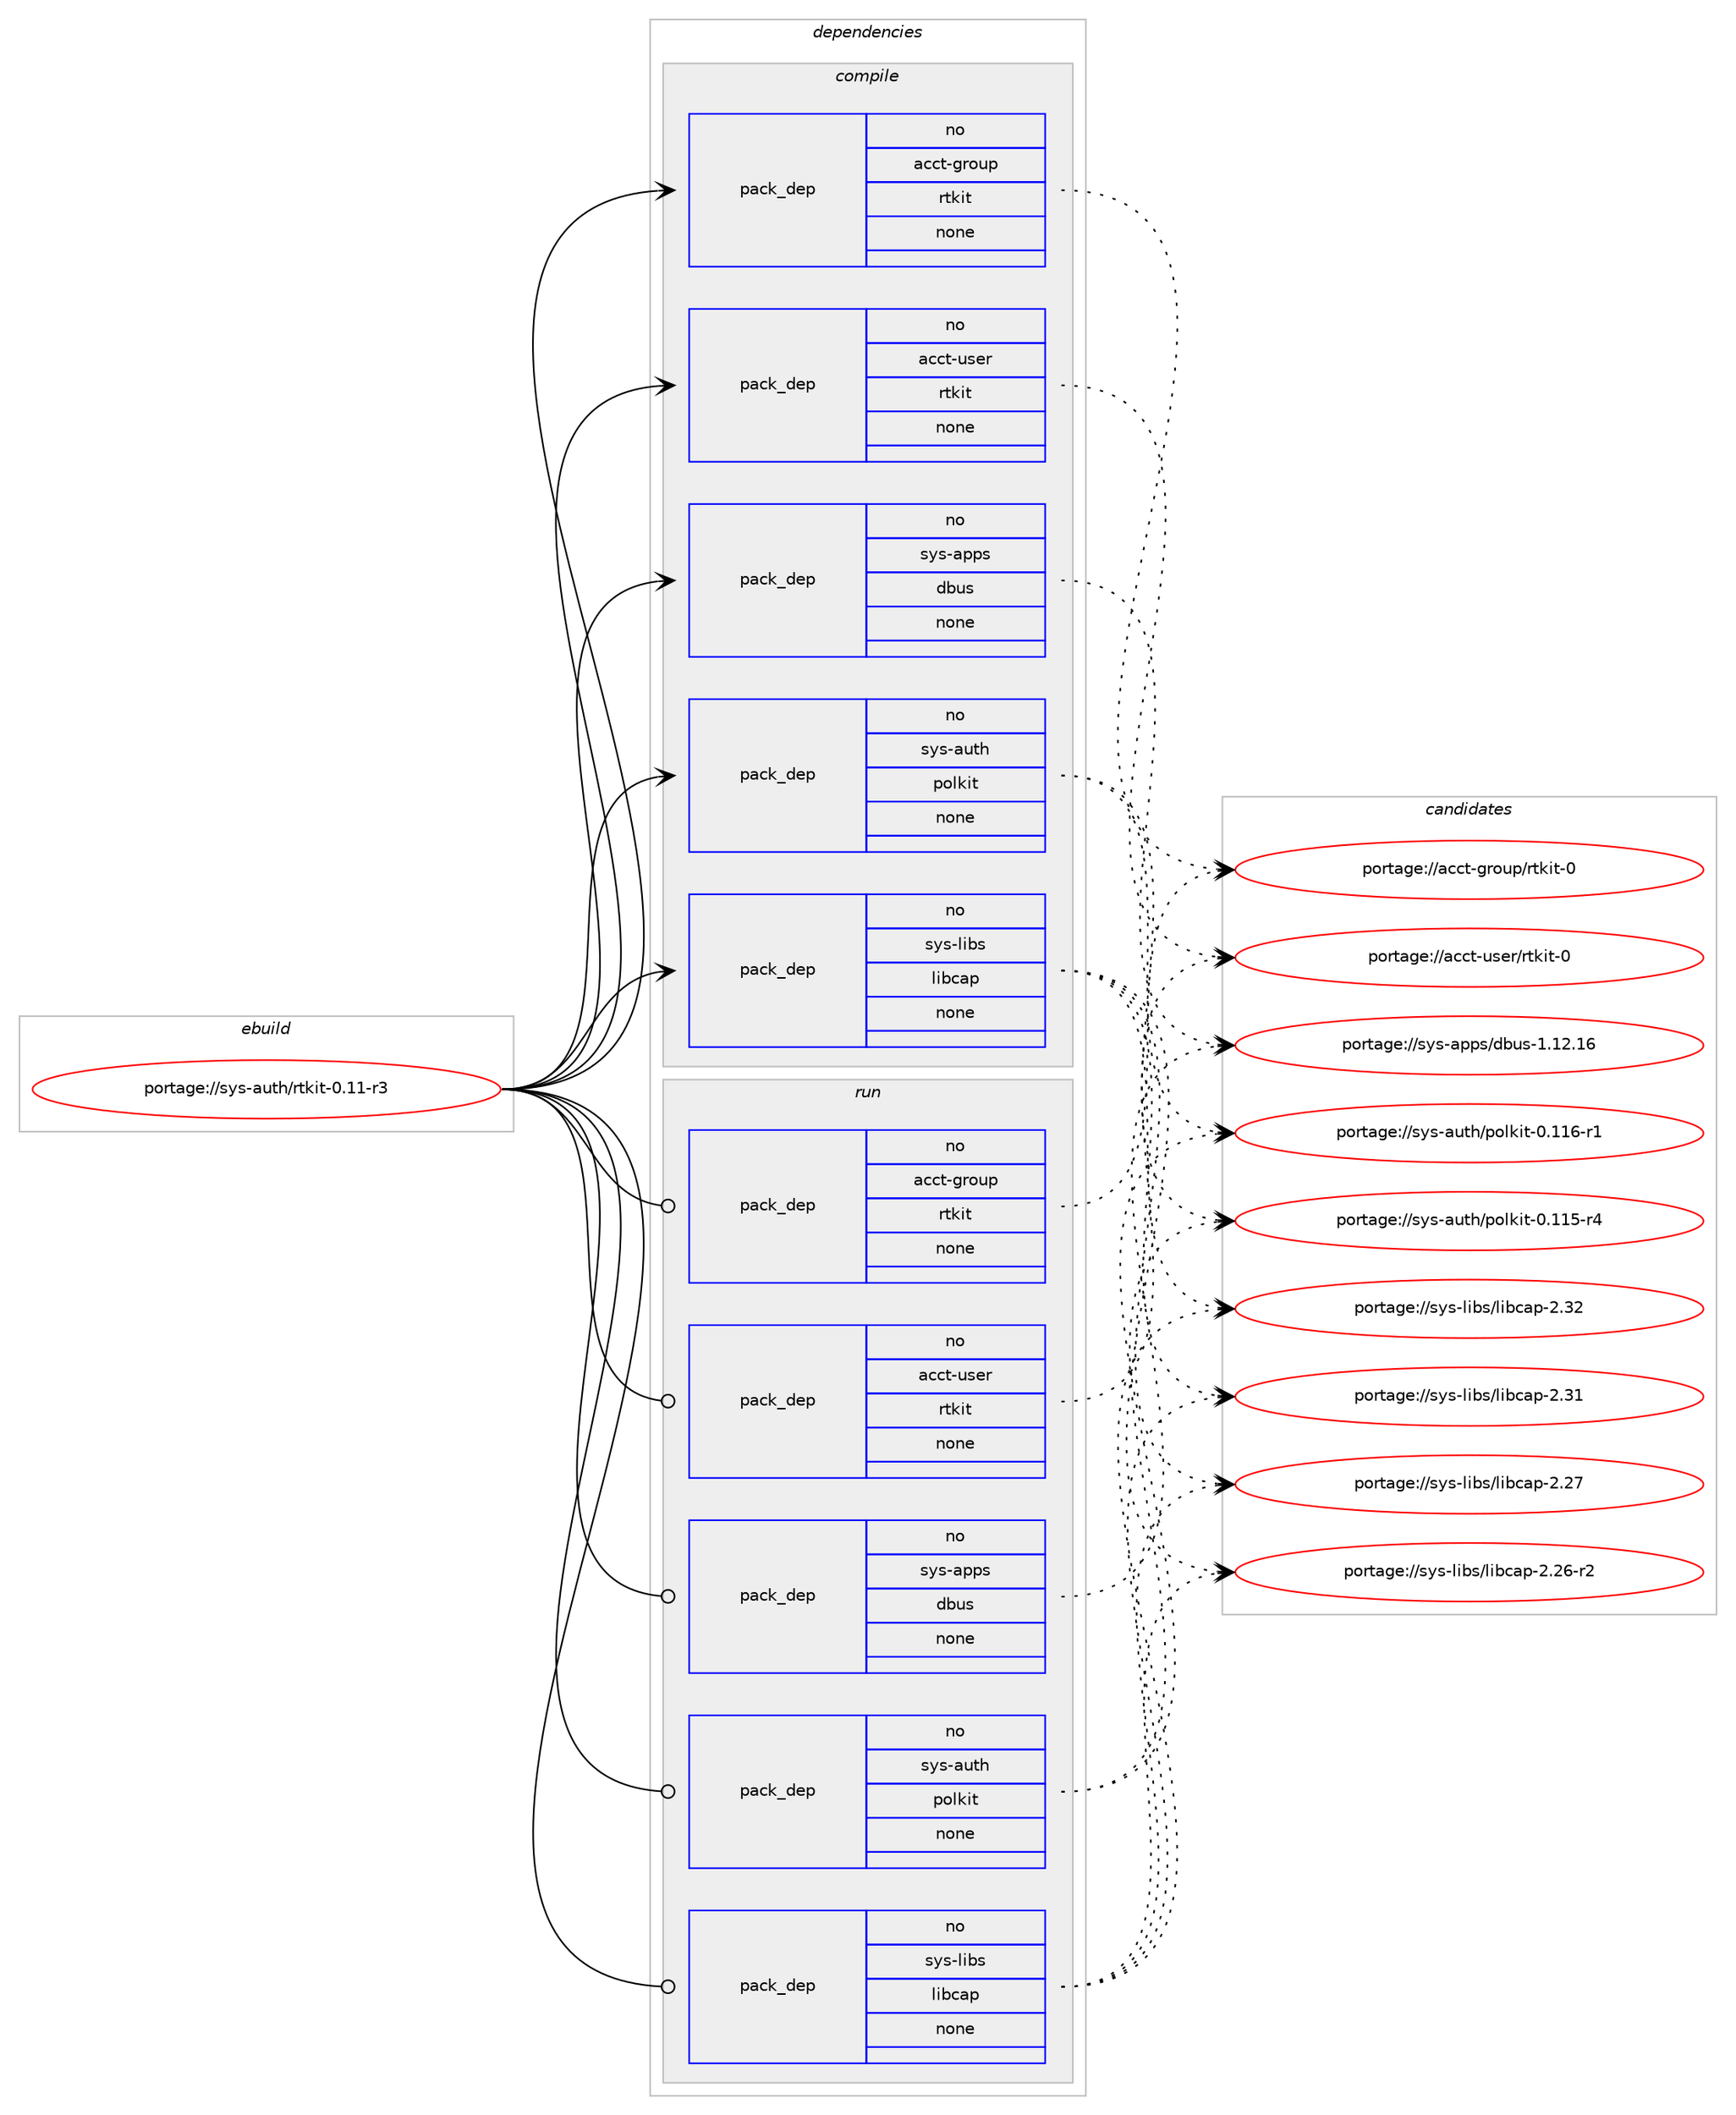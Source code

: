 digraph prolog {

# *************
# Graph options
# *************

newrank=true;
concentrate=true;
compound=true;
graph [rankdir=LR,fontname=Helvetica,fontsize=10,ranksep=1.5];#, ranksep=2.5, nodesep=0.2];
edge  [arrowhead=vee];
node  [fontname=Helvetica,fontsize=10];

# **********
# The ebuild
# **********

subgraph cluster_leftcol {
color=gray;
rank=same;
label=<<i>ebuild</i>>;
id [label="portage://sys-auth/rtkit-0.11-r3", color=red, width=4, href="../sys-auth/rtkit-0.11-r3.svg"];
}

# ****************
# The dependencies
# ****************

subgraph cluster_midcol {
color=gray;
label=<<i>dependencies</i>>;
subgraph cluster_compile {
fillcolor="#eeeeee";
style=filled;
label=<<i>compile</i>>;
subgraph pack27555 {
dependency35530 [label=<<TABLE BORDER="0" CELLBORDER="1" CELLSPACING="0" CELLPADDING="4" WIDTH="220"><TR><TD ROWSPAN="6" CELLPADDING="30">pack_dep</TD></TR><TR><TD WIDTH="110">no</TD></TR><TR><TD>acct-group</TD></TR><TR><TD>rtkit</TD></TR><TR><TD>none</TD></TR><TR><TD></TD></TR></TABLE>>, shape=none, color=blue];
}
id:e -> dependency35530:w [weight=20,style="solid",arrowhead="vee"];
subgraph pack27556 {
dependency35531 [label=<<TABLE BORDER="0" CELLBORDER="1" CELLSPACING="0" CELLPADDING="4" WIDTH="220"><TR><TD ROWSPAN="6" CELLPADDING="30">pack_dep</TD></TR><TR><TD WIDTH="110">no</TD></TR><TR><TD>acct-user</TD></TR><TR><TD>rtkit</TD></TR><TR><TD>none</TD></TR><TR><TD></TD></TR></TABLE>>, shape=none, color=blue];
}
id:e -> dependency35531:w [weight=20,style="solid",arrowhead="vee"];
subgraph pack27557 {
dependency35532 [label=<<TABLE BORDER="0" CELLBORDER="1" CELLSPACING="0" CELLPADDING="4" WIDTH="220"><TR><TD ROWSPAN="6" CELLPADDING="30">pack_dep</TD></TR><TR><TD WIDTH="110">no</TD></TR><TR><TD>sys-apps</TD></TR><TR><TD>dbus</TD></TR><TR><TD>none</TD></TR><TR><TD></TD></TR></TABLE>>, shape=none, color=blue];
}
id:e -> dependency35532:w [weight=20,style="solid",arrowhead="vee"];
subgraph pack27558 {
dependency35533 [label=<<TABLE BORDER="0" CELLBORDER="1" CELLSPACING="0" CELLPADDING="4" WIDTH="220"><TR><TD ROWSPAN="6" CELLPADDING="30">pack_dep</TD></TR><TR><TD WIDTH="110">no</TD></TR><TR><TD>sys-auth</TD></TR><TR><TD>polkit</TD></TR><TR><TD>none</TD></TR><TR><TD></TD></TR></TABLE>>, shape=none, color=blue];
}
id:e -> dependency35533:w [weight=20,style="solid",arrowhead="vee"];
subgraph pack27559 {
dependency35534 [label=<<TABLE BORDER="0" CELLBORDER="1" CELLSPACING="0" CELLPADDING="4" WIDTH="220"><TR><TD ROWSPAN="6" CELLPADDING="30">pack_dep</TD></TR><TR><TD WIDTH="110">no</TD></TR><TR><TD>sys-libs</TD></TR><TR><TD>libcap</TD></TR><TR><TD>none</TD></TR><TR><TD></TD></TR></TABLE>>, shape=none, color=blue];
}
id:e -> dependency35534:w [weight=20,style="solid",arrowhead="vee"];
}
subgraph cluster_compileandrun {
fillcolor="#eeeeee";
style=filled;
label=<<i>compile and run</i>>;
}
subgraph cluster_run {
fillcolor="#eeeeee";
style=filled;
label=<<i>run</i>>;
subgraph pack27560 {
dependency35535 [label=<<TABLE BORDER="0" CELLBORDER="1" CELLSPACING="0" CELLPADDING="4" WIDTH="220"><TR><TD ROWSPAN="6" CELLPADDING="30">pack_dep</TD></TR><TR><TD WIDTH="110">no</TD></TR><TR><TD>acct-group</TD></TR><TR><TD>rtkit</TD></TR><TR><TD>none</TD></TR><TR><TD></TD></TR></TABLE>>, shape=none, color=blue];
}
id:e -> dependency35535:w [weight=20,style="solid",arrowhead="odot"];
subgraph pack27561 {
dependency35536 [label=<<TABLE BORDER="0" CELLBORDER="1" CELLSPACING="0" CELLPADDING="4" WIDTH="220"><TR><TD ROWSPAN="6" CELLPADDING="30">pack_dep</TD></TR><TR><TD WIDTH="110">no</TD></TR><TR><TD>acct-user</TD></TR><TR><TD>rtkit</TD></TR><TR><TD>none</TD></TR><TR><TD></TD></TR></TABLE>>, shape=none, color=blue];
}
id:e -> dependency35536:w [weight=20,style="solid",arrowhead="odot"];
subgraph pack27562 {
dependency35537 [label=<<TABLE BORDER="0" CELLBORDER="1" CELLSPACING="0" CELLPADDING="4" WIDTH="220"><TR><TD ROWSPAN="6" CELLPADDING="30">pack_dep</TD></TR><TR><TD WIDTH="110">no</TD></TR><TR><TD>sys-apps</TD></TR><TR><TD>dbus</TD></TR><TR><TD>none</TD></TR><TR><TD></TD></TR></TABLE>>, shape=none, color=blue];
}
id:e -> dependency35537:w [weight=20,style="solid",arrowhead="odot"];
subgraph pack27563 {
dependency35538 [label=<<TABLE BORDER="0" CELLBORDER="1" CELLSPACING="0" CELLPADDING="4" WIDTH="220"><TR><TD ROWSPAN="6" CELLPADDING="30">pack_dep</TD></TR><TR><TD WIDTH="110">no</TD></TR><TR><TD>sys-auth</TD></TR><TR><TD>polkit</TD></TR><TR><TD>none</TD></TR><TR><TD></TD></TR></TABLE>>, shape=none, color=blue];
}
id:e -> dependency35538:w [weight=20,style="solid",arrowhead="odot"];
subgraph pack27564 {
dependency35539 [label=<<TABLE BORDER="0" CELLBORDER="1" CELLSPACING="0" CELLPADDING="4" WIDTH="220"><TR><TD ROWSPAN="6" CELLPADDING="30">pack_dep</TD></TR><TR><TD WIDTH="110">no</TD></TR><TR><TD>sys-libs</TD></TR><TR><TD>libcap</TD></TR><TR><TD>none</TD></TR><TR><TD></TD></TR></TABLE>>, shape=none, color=blue];
}
id:e -> dependency35539:w [weight=20,style="solid",arrowhead="odot"];
}
}

# **************
# The candidates
# **************

subgraph cluster_choices {
rank=same;
color=gray;
label=<<i>candidates</i>>;

subgraph choice27555 {
color=black;
nodesep=1;
choice97999911645103114111117112471141161071051164548 [label="portage://acct-group/rtkit-0", color=red, width=4,href="../acct-group/rtkit-0.svg"];
dependency35530:e -> choice97999911645103114111117112471141161071051164548:w [style=dotted,weight="100"];
}
subgraph choice27556 {
color=black;
nodesep=1;
choice97999911645117115101114471141161071051164548 [label="portage://acct-user/rtkit-0", color=red, width=4,href="../acct-user/rtkit-0.svg"];
dependency35531:e -> choice97999911645117115101114471141161071051164548:w [style=dotted,weight="100"];
}
subgraph choice27557 {
color=black;
nodesep=1;
choice115121115459711211211547100981171154549464950464954 [label="portage://sys-apps/dbus-1.12.16", color=red, width=4,href="../sys-apps/dbus-1.12.16.svg"];
dependency35532:e -> choice115121115459711211211547100981171154549464950464954:w [style=dotted,weight="100"];
}
subgraph choice27558 {
color=black;
nodesep=1;
choice1151211154597117116104471121111081071051164548464949544511449 [label="portage://sys-auth/polkit-0.116-r1", color=red, width=4,href="../sys-auth/polkit-0.116-r1.svg"];
choice1151211154597117116104471121111081071051164548464949534511452 [label="portage://sys-auth/polkit-0.115-r4", color=red, width=4,href="../sys-auth/polkit-0.115-r4.svg"];
dependency35533:e -> choice1151211154597117116104471121111081071051164548464949544511449:w [style=dotted,weight="100"];
dependency35533:e -> choice1151211154597117116104471121111081071051164548464949534511452:w [style=dotted,weight="100"];
}
subgraph choice27559 {
color=black;
nodesep=1;
choice1151211154510810598115471081059899971124550465150 [label="portage://sys-libs/libcap-2.32", color=red, width=4,href="../sys-libs/libcap-2.32.svg"];
choice1151211154510810598115471081059899971124550465149 [label="portage://sys-libs/libcap-2.31", color=red, width=4,href="../sys-libs/libcap-2.31.svg"];
choice1151211154510810598115471081059899971124550465055 [label="portage://sys-libs/libcap-2.27", color=red, width=4,href="../sys-libs/libcap-2.27.svg"];
choice11512111545108105981154710810598999711245504650544511450 [label="portage://sys-libs/libcap-2.26-r2", color=red, width=4,href="../sys-libs/libcap-2.26-r2.svg"];
dependency35534:e -> choice1151211154510810598115471081059899971124550465150:w [style=dotted,weight="100"];
dependency35534:e -> choice1151211154510810598115471081059899971124550465149:w [style=dotted,weight="100"];
dependency35534:e -> choice1151211154510810598115471081059899971124550465055:w [style=dotted,weight="100"];
dependency35534:e -> choice11512111545108105981154710810598999711245504650544511450:w [style=dotted,weight="100"];
}
subgraph choice27560 {
color=black;
nodesep=1;
choice97999911645103114111117112471141161071051164548 [label="portage://acct-group/rtkit-0", color=red, width=4,href="../acct-group/rtkit-0.svg"];
dependency35535:e -> choice97999911645103114111117112471141161071051164548:w [style=dotted,weight="100"];
}
subgraph choice27561 {
color=black;
nodesep=1;
choice97999911645117115101114471141161071051164548 [label="portage://acct-user/rtkit-0", color=red, width=4,href="../acct-user/rtkit-0.svg"];
dependency35536:e -> choice97999911645117115101114471141161071051164548:w [style=dotted,weight="100"];
}
subgraph choice27562 {
color=black;
nodesep=1;
choice115121115459711211211547100981171154549464950464954 [label="portage://sys-apps/dbus-1.12.16", color=red, width=4,href="../sys-apps/dbus-1.12.16.svg"];
dependency35537:e -> choice115121115459711211211547100981171154549464950464954:w [style=dotted,weight="100"];
}
subgraph choice27563 {
color=black;
nodesep=1;
choice1151211154597117116104471121111081071051164548464949544511449 [label="portage://sys-auth/polkit-0.116-r1", color=red, width=4,href="../sys-auth/polkit-0.116-r1.svg"];
choice1151211154597117116104471121111081071051164548464949534511452 [label="portage://sys-auth/polkit-0.115-r4", color=red, width=4,href="../sys-auth/polkit-0.115-r4.svg"];
dependency35538:e -> choice1151211154597117116104471121111081071051164548464949544511449:w [style=dotted,weight="100"];
dependency35538:e -> choice1151211154597117116104471121111081071051164548464949534511452:w [style=dotted,weight="100"];
}
subgraph choice27564 {
color=black;
nodesep=1;
choice1151211154510810598115471081059899971124550465150 [label="portage://sys-libs/libcap-2.32", color=red, width=4,href="../sys-libs/libcap-2.32.svg"];
choice1151211154510810598115471081059899971124550465149 [label="portage://sys-libs/libcap-2.31", color=red, width=4,href="../sys-libs/libcap-2.31.svg"];
choice1151211154510810598115471081059899971124550465055 [label="portage://sys-libs/libcap-2.27", color=red, width=4,href="../sys-libs/libcap-2.27.svg"];
choice11512111545108105981154710810598999711245504650544511450 [label="portage://sys-libs/libcap-2.26-r2", color=red, width=4,href="../sys-libs/libcap-2.26-r2.svg"];
dependency35539:e -> choice1151211154510810598115471081059899971124550465150:w [style=dotted,weight="100"];
dependency35539:e -> choice1151211154510810598115471081059899971124550465149:w [style=dotted,weight="100"];
dependency35539:e -> choice1151211154510810598115471081059899971124550465055:w [style=dotted,weight="100"];
dependency35539:e -> choice11512111545108105981154710810598999711245504650544511450:w [style=dotted,weight="100"];
}
}

}
